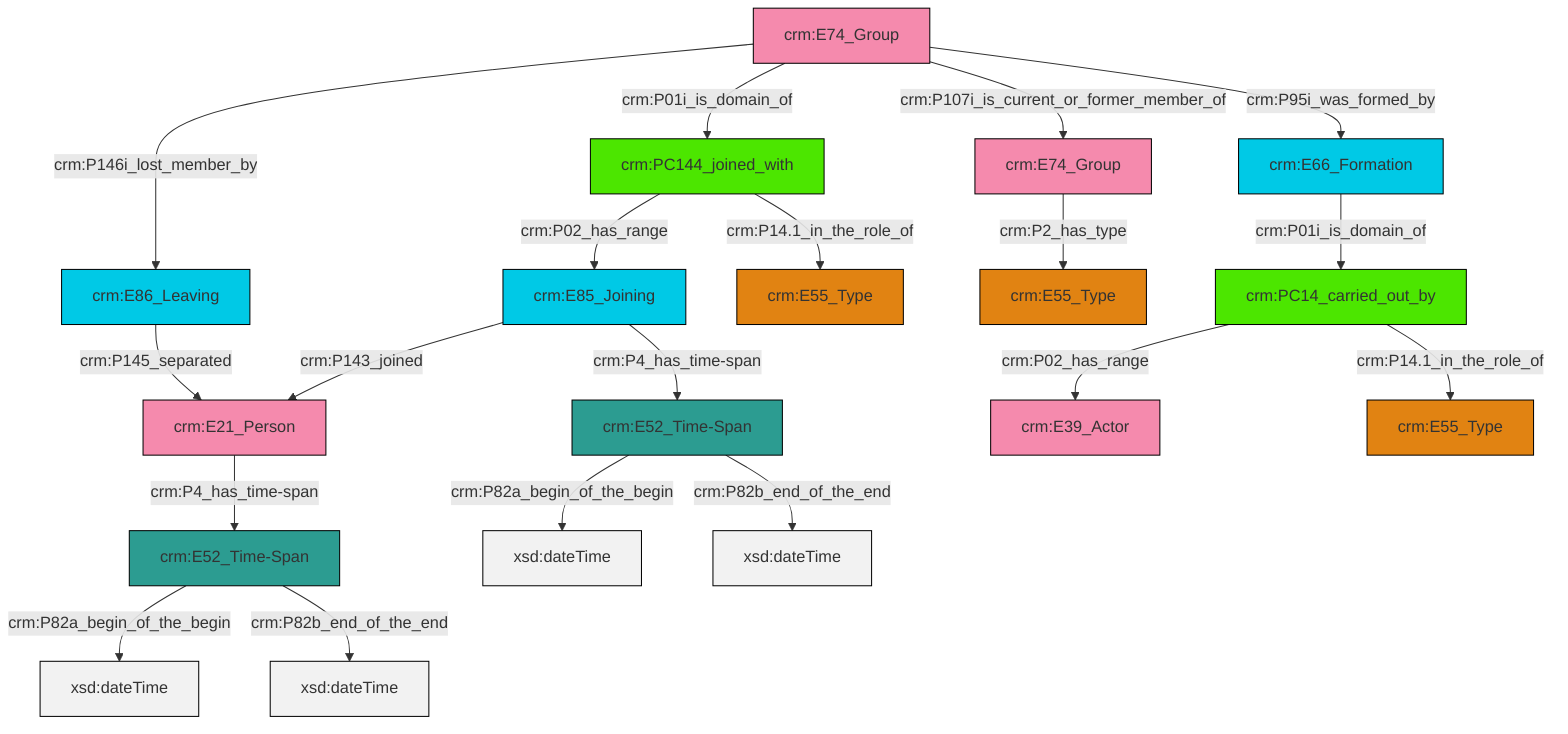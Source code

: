 graph TD
classDef Literal fill:#f2f2f2,stroke:#000000;
classDef CRM_Entity fill:#FFFFFF,stroke:#000000;
classDef Temporal_Entity fill:#00C9E6, stroke:#000000;
classDef Type fill:#E18312, stroke:#000000;
classDef Time-Span fill:#2C9C91, stroke:#000000;
classDef Appellation fill:#FFEB7F, stroke:#000000;
classDef Place fill:#008836, stroke:#000000;
classDef Persistent_Item fill:#B266B2, stroke:#000000;
classDef Conceptual_Object fill:#FFD700, stroke:#000000;
classDef Physical_Thing fill:#D2B48C, stroke:#000000;
classDef Actor fill:#f58aad, stroke:#000000;
classDef PC_Classes fill:#4ce600, stroke:#000000;
classDef Multi fill:#cccccc,stroke:#000000;

8["crm:PC14_carried_out_by"]:::PC_Classes -->|crm:P02_has_range| 6["crm:E39_Actor"]:::Actor
9["crm:E74_Group"]:::Actor -->|crm:P146i_lost_member_by| 4["crm:E86_Leaving"]:::Temporal_Entity
10["crm:E85_Joining"]:::Temporal_Entity -->|crm:P143_joined| 11["crm:E21_Person"]:::Actor
11["crm:E21_Person"]:::Actor -->|crm:P4_has_time-span| 0["crm:E52_Time-Span"]:::Time-Span
16["crm:PC144_joined_with"]:::PC_Classes -->|crm:P02_has_range| 10["crm:E85_Joining"]:::Temporal_Entity
18["crm:E74_Group"]:::Actor -->|crm:P2_has_type| 19["crm:E55_Type"]:::Type
9["crm:E74_Group"]:::Actor -->|crm:P01i_is_domain_of| 16["crm:PC144_joined_with"]:::PC_Classes
8["crm:PC14_carried_out_by"]:::PC_Classes -->|crm:P14.1_in_the_role_of| 14["crm:E55_Type"]:::Type
0["crm:E52_Time-Span"]:::Time-Span -->|crm:P82a_begin_of_the_begin| 20[xsd:dateTime]:::Literal
9["crm:E74_Group"]:::Actor -->|crm:P107i_is_current_or_former_member_of| 18["crm:E74_Group"]:::Actor
12["crm:E52_Time-Span"]:::Time-Span -->|crm:P82a_begin_of_the_begin| 21[xsd:dateTime]:::Literal
10["crm:E85_Joining"]:::Temporal_Entity -->|crm:P4_has_time-span| 12["crm:E52_Time-Span"]:::Time-Span
12["crm:E52_Time-Span"]:::Time-Span -->|crm:P82b_end_of_the_end| 26[xsd:dateTime]:::Literal
0["crm:E52_Time-Span"]:::Time-Span -->|crm:P82b_end_of_the_end| 31[xsd:dateTime]:::Literal
4["crm:E86_Leaving"]:::Temporal_Entity -->|crm:P145_separated| 11["crm:E21_Person"]:::Actor
28["crm:E66_Formation"]:::Temporal_Entity -->|crm:P01i_is_domain_of| 8["crm:PC14_carried_out_by"]:::PC_Classes
9["crm:E74_Group"]:::Actor -->|crm:P95i_was_formed_by| 28["crm:E66_Formation"]:::Temporal_Entity
16["crm:PC144_joined_with"]:::PC_Classes -->|crm:P14.1_in_the_role_of| 2["crm:E55_Type"]:::Type